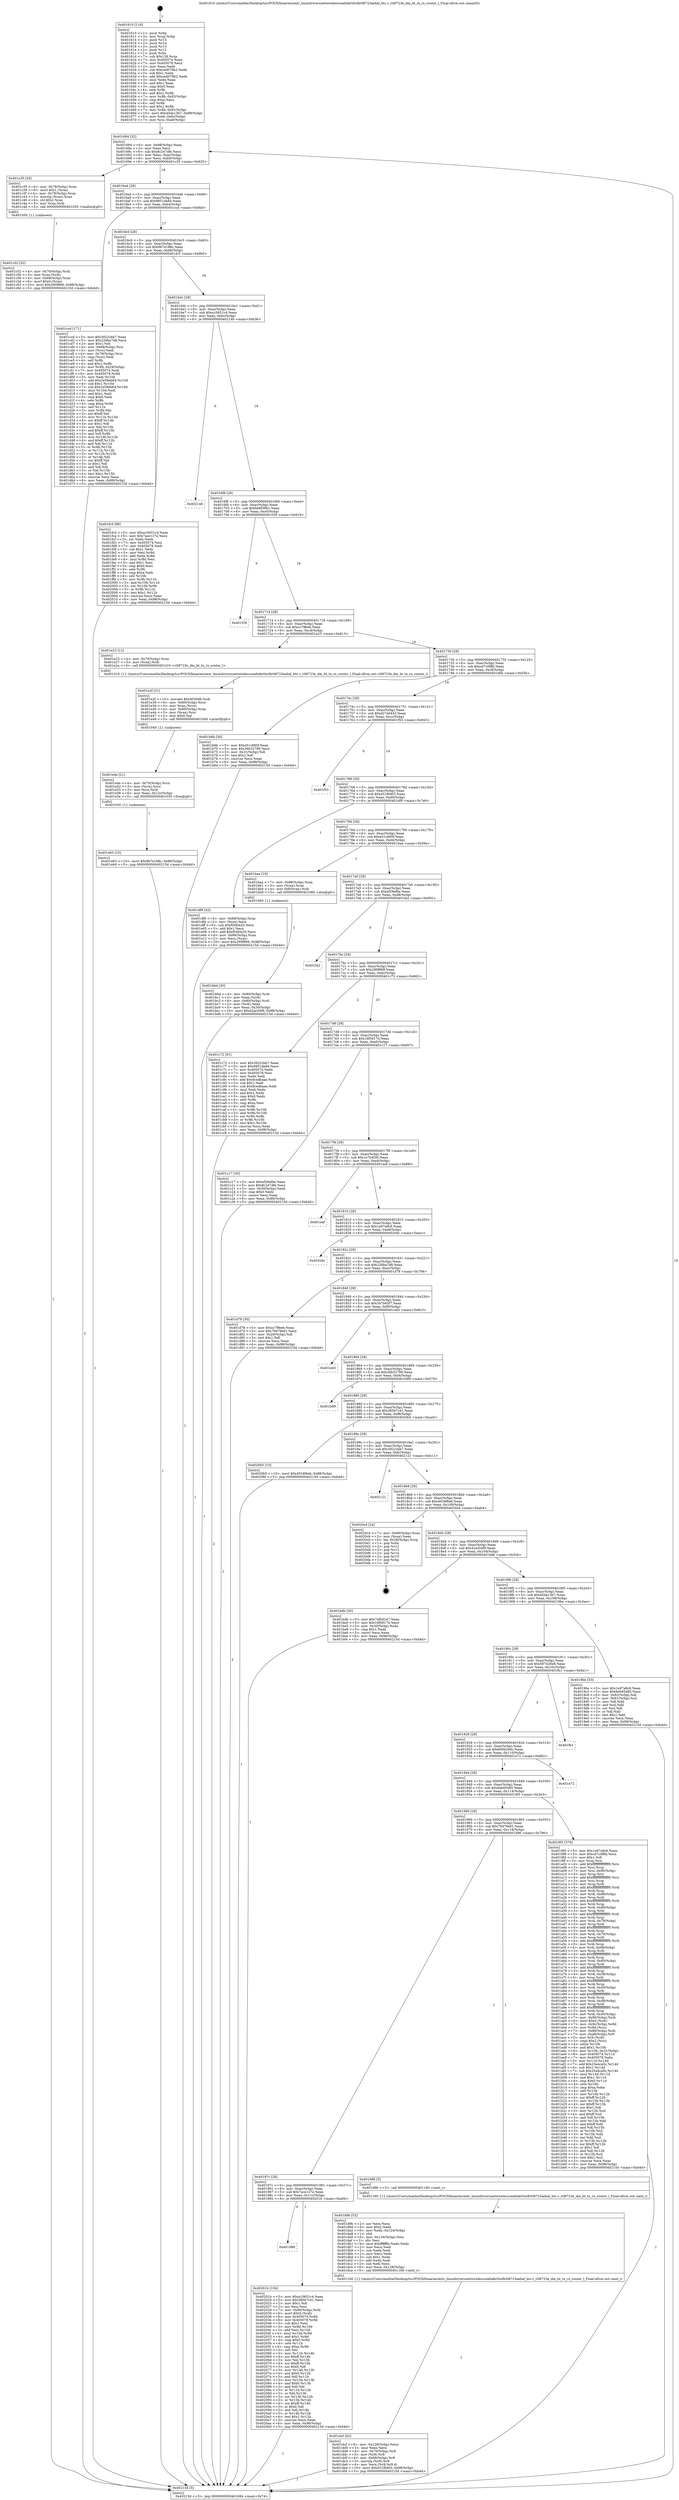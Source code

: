 digraph "0x401610" {
  label = "0x401610 (/mnt/c/Users/mathe/Desktop/tcc/POCII/binaries/extr_linuxdriversnetwirelessrealtekrtlwifirtl8723aehal_btc.c_rtl8723e_dm_bt_tx_rx_couter_l_Final-ollvm.out::main(0))"
  labelloc = "t"
  node[shape=record]

  Entry [label="",width=0.3,height=0.3,shape=circle,fillcolor=black,style=filled]
  "0x401684" [label="{
     0x401684 [32]\l
     | [instrs]\l
     &nbsp;&nbsp;0x401684 \<+6\>: mov -0x98(%rbp),%eax\l
     &nbsp;&nbsp;0x40168a \<+2\>: mov %eax,%ecx\l
     &nbsp;&nbsp;0x40168c \<+6\>: sub $0x8c247dfe,%ecx\l
     &nbsp;&nbsp;0x401692 \<+6\>: mov %eax,-0xac(%rbp)\l
     &nbsp;&nbsp;0x401698 \<+6\>: mov %ecx,-0xb0(%rbp)\l
     &nbsp;&nbsp;0x40169e \<+6\>: je 0000000000401c35 \<main+0x625\>\l
  }"]
  "0x401c35" [label="{
     0x401c35 [29]\l
     | [instrs]\l
     &nbsp;&nbsp;0x401c35 \<+4\>: mov -0x78(%rbp),%rax\l
     &nbsp;&nbsp;0x401c39 \<+6\>: movl $0x1,(%rax)\l
     &nbsp;&nbsp;0x401c3f \<+4\>: mov -0x78(%rbp),%rax\l
     &nbsp;&nbsp;0x401c43 \<+3\>: movslq (%rax),%rax\l
     &nbsp;&nbsp;0x401c46 \<+4\>: shl $0x2,%rax\l
     &nbsp;&nbsp;0x401c4a \<+3\>: mov %rax,%rdi\l
     &nbsp;&nbsp;0x401c4d \<+5\>: call 0000000000401050 \<malloc@plt\>\l
     | [calls]\l
     &nbsp;&nbsp;0x401050 \{1\} (unknown)\l
  }"]
  "0x4016a4" [label="{
     0x4016a4 [28]\l
     | [instrs]\l
     &nbsp;&nbsp;0x4016a4 \<+5\>: jmp 00000000004016a9 \<main+0x99\>\l
     &nbsp;&nbsp;0x4016a9 \<+6\>: mov -0xac(%rbp),%eax\l
     &nbsp;&nbsp;0x4016af \<+5\>: sub $0x9851de84,%eax\l
     &nbsp;&nbsp;0x4016b4 \<+6\>: mov %eax,-0xb4(%rbp)\l
     &nbsp;&nbsp;0x4016ba \<+6\>: je 0000000000401ccd \<main+0x6bd\>\l
  }"]
  Exit [label="",width=0.3,height=0.3,shape=circle,fillcolor=black,style=filled,peripheries=2]
  "0x401ccd" [label="{
     0x401ccd [171]\l
     | [instrs]\l
     &nbsp;&nbsp;0x401ccd \<+5\>: mov $0x3922cbb7,%eax\l
     &nbsp;&nbsp;0x401cd2 \<+5\>: mov $0x226ba7d8,%ecx\l
     &nbsp;&nbsp;0x401cd7 \<+2\>: mov $0x1,%dl\l
     &nbsp;&nbsp;0x401cd9 \<+4\>: mov -0x68(%rbp),%rsi\l
     &nbsp;&nbsp;0x401cdd \<+2\>: mov (%rsi),%edi\l
     &nbsp;&nbsp;0x401cdf \<+4\>: mov -0x78(%rbp),%rsi\l
     &nbsp;&nbsp;0x401ce3 \<+2\>: cmp (%rsi),%edi\l
     &nbsp;&nbsp;0x401ce5 \<+4\>: setl %r8b\l
     &nbsp;&nbsp;0x401ce9 \<+4\>: and $0x1,%r8b\l
     &nbsp;&nbsp;0x401ced \<+4\>: mov %r8b,-0x29(%rbp)\l
     &nbsp;&nbsp;0x401cf1 \<+7\>: mov 0x405074,%edi\l
     &nbsp;&nbsp;0x401cf8 \<+8\>: mov 0x405078,%r9d\l
     &nbsp;&nbsp;0x401d00 \<+3\>: mov %edi,%r10d\l
     &nbsp;&nbsp;0x401d03 \<+7\>: add $0x2e59eb64,%r10d\l
     &nbsp;&nbsp;0x401d0a \<+4\>: sub $0x1,%r10d\l
     &nbsp;&nbsp;0x401d0e \<+7\>: sub $0x2e59eb64,%r10d\l
     &nbsp;&nbsp;0x401d15 \<+4\>: imul %r10d,%edi\l
     &nbsp;&nbsp;0x401d19 \<+3\>: and $0x1,%edi\l
     &nbsp;&nbsp;0x401d1c \<+3\>: cmp $0x0,%edi\l
     &nbsp;&nbsp;0x401d1f \<+4\>: sete %r8b\l
     &nbsp;&nbsp;0x401d23 \<+4\>: cmp $0xa,%r9d\l
     &nbsp;&nbsp;0x401d27 \<+4\>: setl %r11b\l
     &nbsp;&nbsp;0x401d2b \<+3\>: mov %r8b,%bl\l
     &nbsp;&nbsp;0x401d2e \<+3\>: xor $0xff,%bl\l
     &nbsp;&nbsp;0x401d31 \<+3\>: mov %r11b,%r14b\l
     &nbsp;&nbsp;0x401d34 \<+4\>: xor $0xff,%r14b\l
     &nbsp;&nbsp;0x401d38 \<+3\>: xor $0x1,%dl\l
     &nbsp;&nbsp;0x401d3b \<+3\>: mov %bl,%r15b\l
     &nbsp;&nbsp;0x401d3e \<+4\>: and $0xff,%r15b\l
     &nbsp;&nbsp;0x401d42 \<+3\>: and %dl,%r8b\l
     &nbsp;&nbsp;0x401d45 \<+3\>: mov %r14b,%r12b\l
     &nbsp;&nbsp;0x401d48 \<+4\>: and $0xff,%r12b\l
     &nbsp;&nbsp;0x401d4c \<+3\>: and %dl,%r11b\l
     &nbsp;&nbsp;0x401d4f \<+3\>: or %r8b,%r15b\l
     &nbsp;&nbsp;0x401d52 \<+3\>: or %r11b,%r12b\l
     &nbsp;&nbsp;0x401d55 \<+3\>: xor %r12b,%r15b\l
     &nbsp;&nbsp;0x401d58 \<+3\>: or %r14b,%bl\l
     &nbsp;&nbsp;0x401d5b \<+3\>: xor $0xff,%bl\l
     &nbsp;&nbsp;0x401d5e \<+3\>: or $0x1,%dl\l
     &nbsp;&nbsp;0x401d61 \<+2\>: and %dl,%bl\l
     &nbsp;&nbsp;0x401d63 \<+3\>: or %bl,%r15b\l
     &nbsp;&nbsp;0x401d66 \<+4\>: test $0x1,%r15b\l
     &nbsp;&nbsp;0x401d6a \<+3\>: cmovne %ecx,%eax\l
     &nbsp;&nbsp;0x401d6d \<+6\>: mov %eax,-0x98(%rbp)\l
     &nbsp;&nbsp;0x401d73 \<+5\>: jmp 000000000040215d \<main+0xb4d\>\l
  }"]
  "0x4016c0" [label="{
     0x4016c0 [28]\l
     | [instrs]\l
     &nbsp;&nbsp;0x4016c0 \<+5\>: jmp 00000000004016c5 \<main+0xb5\>\l
     &nbsp;&nbsp;0x4016c5 \<+6\>: mov -0xac(%rbp),%eax\l
     &nbsp;&nbsp;0x4016cb \<+5\>: sub $0x9b7e188c,%eax\l
     &nbsp;&nbsp;0x4016d0 \<+6\>: mov %eax,-0xb8(%rbp)\l
     &nbsp;&nbsp;0x4016d6 \<+6\>: je 0000000000401fc5 \<main+0x9b5\>\l
  }"]
  "0x401998" [label="{
     0x401998\l
  }", style=dashed]
  "0x401fc5" [label="{
     0x401fc5 [86]\l
     | [instrs]\l
     &nbsp;&nbsp;0x401fc5 \<+5\>: mov $0xa10651c4,%eax\l
     &nbsp;&nbsp;0x401fca \<+5\>: mov $0x7ace127e,%ecx\l
     &nbsp;&nbsp;0x401fcf \<+2\>: xor %edx,%edx\l
     &nbsp;&nbsp;0x401fd1 \<+7\>: mov 0x405074,%esi\l
     &nbsp;&nbsp;0x401fd8 \<+7\>: mov 0x405078,%edi\l
     &nbsp;&nbsp;0x401fdf \<+3\>: sub $0x1,%edx\l
     &nbsp;&nbsp;0x401fe2 \<+3\>: mov %esi,%r8d\l
     &nbsp;&nbsp;0x401fe5 \<+3\>: add %edx,%r8d\l
     &nbsp;&nbsp;0x401fe8 \<+4\>: imul %r8d,%esi\l
     &nbsp;&nbsp;0x401fec \<+3\>: and $0x1,%esi\l
     &nbsp;&nbsp;0x401fef \<+3\>: cmp $0x0,%esi\l
     &nbsp;&nbsp;0x401ff2 \<+4\>: sete %r9b\l
     &nbsp;&nbsp;0x401ff6 \<+3\>: cmp $0xa,%edi\l
     &nbsp;&nbsp;0x401ff9 \<+4\>: setl %r10b\l
     &nbsp;&nbsp;0x401ffd \<+3\>: mov %r9b,%r11b\l
     &nbsp;&nbsp;0x402000 \<+3\>: and %r10b,%r11b\l
     &nbsp;&nbsp;0x402003 \<+3\>: xor %r10b,%r9b\l
     &nbsp;&nbsp;0x402006 \<+3\>: or %r9b,%r11b\l
     &nbsp;&nbsp;0x402009 \<+4\>: test $0x1,%r11b\l
     &nbsp;&nbsp;0x40200d \<+3\>: cmovne %ecx,%eax\l
     &nbsp;&nbsp;0x402010 \<+6\>: mov %eax,-0x98(%rbp)\l
     &nbsp;&nbsp;0x402016 \<+5\>: jmp 000000000040215d \<main+0xb4d\>\l
  }"]
  "0x4016dc" [label="{
     0x4016dc [28]\l
     | [instrs]\l
     &nbsp;&nbsp;0x4016dc \<+5\>: jmp 00000000004016e1 \<main+0xd1\>\l
     &nbsp;&nbsp;0x4016e1 \<+6\>: mov -0xac(%rbp),%eax\l
     &nbsp;&nbsp;0x4016e7 \<+5\>: sub $0xa10651c4,%eax\l
     &nbsp;&nbsp;0x4016ec \<+6\>: mov %eax,-0xbc(%rbp)\l
     &nbsp;&nbsp;0x4016f2 \<+6\>: je 0000000000402146 \<main+0xb36\>\l
  }"]
  "0x40201b" [label="{
     0x40201b [154]\l
     | [instrs]\l
     &nbsp;&nbsp;0x40201b \<+5\>: mov $0xa10651c4,%eax\l
     &nbsp;&nbsp;0x402020 \<+5\>: mov $0x385b7c41,%ecx\l
     &nbsp;&nbsp;0x402025 \<+2\>: mov $0x1,%dl\l
     &nbsp;&nbsp;0x402027 \<+2\>: xor %esi,%esi\l
     &nbsp;&nbsp;0x402029 \<+7\>: mov -0x90(%rbp),%rdi\l
     &nbsp;&nbsp;0x402030 \<+6\>: movl $0x0,(%rdi)\l
     &nbsp;&nbsp;0x402036 \<+8\>: mov 0x405074,%r8d\l
     &nbsp;&nbsp;0x40203e \<+8\>: mov 0x405078,%r9d\l
     &nbsp;&nbsp;0x402046 \<+3\>: sub $0x1,%esi\l
     &nbsp;&nbsp;0x402049 \<+3\>: mov %r8d,%r10d\l
     &nbsp;&nbsp;0x40204c \<+3\>: add %esi,%r10d\l
     &nbsp;&nbsp;0x40204f \<+4\>: imul %r10d,%r8d\l
     &nbsp;&nbsp;0x402053 \<+4\>: and $0x1,%r8d\l
     &nbsp;&nbsp;0x402057 \<+4\>: cmp $0x0,%r8d\l
     &nbsp;&nbsp;0x40205b \<+4\>: sete %r11b\l
     &nbsp;&nbsp;0x40205f \<+4\>: cmp $0xa,%r9d\l
     &nbsp;&nbsp;0x402063 \<+3\>: setl %bl\l
     &nbsp;&nbsp;0x402066 \<+3\>: mov %r11b,%r14b\l
     &nbsp;&nbsp;0x402069 \<+4\>: xor $0xff,%r14b\l
     &nbsp;&nbsp;0x40206d \<+3\>: mov %bl,%r15b\l
     &nbsp;&nbsp;0x402070 \<+4\>: xor $0xff,%r15b\l
     &nbsp;&nbsp;0x402074 \<+3\>: xor $0x0,%dl\l
     &nbsp;&nbsp;0x402077 \<+3\>: mov %r14b,%r12b\l
     &nbsp;&nbsp;0x40207a \<+4\>: and $0x0,%r12b\l
     &nbsp;&nbsp;0x40207e \<+3\>: and %dl,%r11b\l
     &nbsp;&nbsp;0x402081 \<+3\>: mov %r15b,%r13b\l
     &nbsp;&nbsp;0x402084 \<+4\>: and $0x0,%r13b\l
     &nbsp;&nbsp;0x402088 \<+2\>: and %dl,%bl\l
     &nbsp;&nbsp;0x40208a \<+3\>: or %r11b,%r12b\l
     &nbsp;&nbsp;0x40208d \<+3\>: or %bl,%r13b\l
     &nbsp;&nbsp;0x402090 \<+3\>: xor %r13b,%r12b\l
     &nbsp;&nbsp;0x402093 \<+3\>: or %r15b,%r14b\l
     &nbsp;&nbsp;0x402096 \<+4\>: xor $0xff,%r14b\l
     &nbsp;&nbsp;0x40209a \<+3\>: or $0x0,%dl\l
     &nbsp;&nbsp;0x40209d \<+3\>: and %dl,%r14b\l
     &nbsp;&nbsp;0x4020a0 \<+3\>: or %r14b,%r12b\l
     &nbsp;&nbsp;0x4020a3 \<+4\>: test $0x1,%r12b\l
     &nbsp;&nbsp;0x4020a7 \<+3\>: cmovne %ecx,%eax\l
     &nbsp;&nbsp;0x4020aa \<+6\>: mov %eax,-0x98(%rbp)\l
     &nbsp;&nbsp;0x4020b0 \<+5\>: jmp 000000000040215d \<main+0xb4d\>\l
  }"]
  "0x402146" [label="{
     0x402146\l
  }", style=dashed]
  "0x4016f8" [label="{
     0x4016f8 [28]\l
     | [instrs]\l
     &nbsp;&nbsp;0x4016f8 \<+5\>: jmp 00000000004016fd \<main+0xed\>\l
     &nbsp;&nbsp;0x4016fd \<+6\>: mov -0xac(%rbp),%eax\l
     &nbsp;&nbsp;0x401703 \<+5\>: sub $0xbb6f39b1,%eax\l
     &nbsp;&nbsp;0x401708 \<+6\>: mov %eax,-0xc0(%rbp)\l
     &nbsp;&nbsp;0x40170e \<+6\>: je 0000000000401f29 \<main+0x919\>\l
  }"]
  "0x401e63" [label="{
     0x401e63 [15]\l
     | [instrs]\l
     &nbsp;&nbsp;0x401e63 \<+10\>: movl $0x9b7e188c,-0x98(%rbp)\l
     &nbsp;&nbsp;0x401e6d \<+5\>: jmp 000000000040215d \<main+0xb4d\>\l
  }"]
  "0x401f29" [label="{
     0x401f29\l
  }", style=dashed]
  "0x401714" [label="{
     0x401714 [28]\l
     | [instrs]\l
     &nbsp;&nbsp;0x401714 \<+5\>: jmp 0000000000401719 \<main+0x109\>\l
     &nbsp;&nbsp;0x401719 \<+6\>: mov -0xac(%rbp),%eax\l
     &nbsp;&nbsp;0x40171f \<+5\>: sub $0xcc7ffeeb,%eax\l
     &nbsp;&nbsp;0x401724 \<+6\>: mov %eax,-0xc4(%rbp)\l
     &nbsp;&nbsp;0x40172a \<+6\>: je 0000000000401e23 \<main+0x813\>\l
  }"]
  "0x401e4e" [label="{
     0x401e4e [21]\l
     | [instrs]\l
     &nbsp;&nbsp;0x401e4e \<+4\>: mov -0x70(%rbp),%rcx\l
     &nbsp;&nbsp;0x401e52 \<+3\>: mov (%rcx),%rcx\l
     &nbsp;&nbsp;0x401e55 \<+3\>: mov %rcx,%rdi\l
     &nbsp;&nbsp;0x401e58 \<+6\>: mov %eax,-0x12c(%rbp)\l
     &nbsp;&nbsp;0x401e5e \<+5\>: call 0000000000401030 \<free@plt\>\l
     | [calls]\l
     &nbsp;&nbsp;0x401030 \{1\} (unknown)\l
  }"]
  "0x401e23" [label="{
     0x401e23 [12]\l
     | [instrs]\l
     &nbsp;&nbsp;0x401e23 \<+4\>: mov -0x70(%rbp),%rax\l
     &nbsp;&nbsp;0x401e27 \<+3\>: mov (%rax),%rdi\l
     &nbsp;&nbsp;0x401e2a \<+5\>: call 0000000000401410 \<rtl8723e_dm_bt_tx_rx_couter_l\>\l
     | [calls]\l
     &nbsp;&nbsp;0x401410 \{1\} (/mnt/c/Users/mathe/Desktop/tcc/POCII/binaries/extr_linuxdriversnetwirelessrealtekrtlwifirtl8723aehal_btc.c_rtl8723e_dm_bt_tx_rx_couter_l_Final-ollvm.out::rtl8723e_dm_bt_tx_rx_couter_l)\l
  }"]
  "0x401730" [label="{
     0x401730 [28]\l
     | [instrs]\l
     &nbsp;&nbsp;0x401730 \<+5\>: jmp 0000000000401735 \<main+0x125\>\l
     &nbsp;&nbsp;0x401735 \<+6\>: mov -0xac(%rbp),%eax\l
     &nbsp;&nbsp;0x40173b \<+5\>: sub $0xcd7c0f8b,%eax\l
     &nbsp;&nbsp;0x401740 \<+6\>: mov %eax,-0xc8(%rbp)\l
     &nbsp;&nbsp;0x401746 \<+6\>: je 0000000000401b6b \<main+0x55b\>\l
  }"]
  "0x401e2f" [label="{
     0x401e2f [31]\l
     | [instrs]\l
     &nbsp;&nbsp;0x401e2f \<+10\>: movabs $0x4030d6,%rdi\l
     &nbsp;&nbsp;0x401e39 \<+4\>: mov -0x60(%rbp),%rcx\l
     &nbsp;&nbsp;0x401e3d \<+3\>: mov %rax,(%rcx)\l
     &nbsp;&nbsp;0x401e40 \<+4\>: mov -0x60(%rbp),%rax\l
     &nbsp;&nbsp;0x401e44 \<+3\>: mov (%rax),%rsi\l
     &nbsp;&nbsp;0x401e47 \<+2\>: mov $0x0,%al\l
     &nbsp;&nbsp;0x401e49 \<+5\>: call 0000000000401040 \<printf@plt\>\l
     | [calls]\l
     &nbsp;&nbsp;0x401040 \{1\} (unknown)\l
  }"]
  "0x401b6b" [label="{
     0x401b6b [30]\l
     | [instrs]\l
     &nbsp;&nbsp;0x401b6b \<+5\>: mov $0xe51c685f,%eax\l
     &nbsp;&nbsp;0x401b70 \<+5\>: mov $0x36b32799,%ecx\l
     &nbsp;&nbsp;0x401b75 \<+3\>: mov -0x31(%rbp),%dl\l
     &nbsp;&nbsp;0x401b78 \<+3\>: test $0x1,%dl\l
     &nbsp;&nbsp;0x401b7b \<+3\>: cmovne %ecx,%eax\l
     &nbsp;&nbsp;0x401b7e \<+6\>: mov %eax,-0x98(%rbp)\l
     &nbsp;&nbsp;0x401b84 \<+5\>: jmp 000000000040215d \<main+0xb4d\>\l
  }"]
  "0x40174c" [label="{
     0x40174c [28]\l
     | [instrs]\l
     &nbsp;&nbsp;0x40174c \<+5\>: jmp 0000000000401751 \<main+0x141\>\l
     &nbsp;&nbsp;0x401751 \<+6\>: mov -0xac(%rbp),%eax\l
     &nbsp;&nbsp;0x401757 \<+5\>: sub $0xd27e6443,%eax\l
     &nbsp;&nbsp;0x40175c \<+6\>: mov %eax,-0xcc(%rbp)\l
     &nbsp;&nbsp;0x401762 \<+6\>: je 0000000000401f53 \<main+0x943\>\l
  }"]
  "0x401dcf" [label="{
     0x401dcf [42]\l
     | [instrs]\l
     &nbsp;&nbsp;0x401dcf \<+6\>: mov -0x128(%rbp),%ecx\l
     &nbsp;&nbsp;0x401dd5 \<+3\>: imul %eax,%ecx\l
     &nbsp;&nbsp;0x401dd8 \<+4\>: mov -0x70(%rbp),%r8\l
     &nbsp;&nbsp;0x401ddc \<+3\>: mov (%r8),%r8\l
     &nbsp;&nbsp;0x401ddf \<+4\>: mov -0x68(%rbp),%r9\l
     &nbsp;&nbsp;0x401de3 \<+3\>: movslq (%r9),%r9\l
     &nbsp;&nbsp;0x401de6 \<+4\>: mov %ecx,(%r8,%r9,4)\l
     &nbsp;&nbsp;0x401dea \<+10\>: movl $0xd31f6d03,-0x98(%rbp)\l
     &nbsp;&nbsp;0x401df4 \<+5\>: jmp 000000000040215d \<main+0xb4d\>\l
  }"]
  "0x401f53" [label="{
     0x401f53\l
  }", style=dashed]
  "0x401768" [label="{
     0x401768 [28]\l
     | [instrs]\l
     &nbsp;&nbsp;0x401768 \<+5\>: jmp 000000000040176d \<main+0x15d\>\l
     &nbsp;&nbsp;0x40176d \<+6\>: mov -0xac(%rbp),%eax\l
     &nbsp;&nbsp;0x401773 \<+5\>: sub $0xd31f6d03,%eax\l
     &nbsp;&nbsp;0x401778 \<+6\>: mov %eax,-0xd0(%rbp)\l
     &nbsp;&nbsp;0x40177e \<+6\>: je 0000000000401df9 \<main+0x7e9\>\l
  }"]
  "0x401d9b" [label="{
     0x401d9b [52]\l
     | [instrs]\l
     &nbsp;&nbsp;0x401d9b \<+2\>: xor %ecx,%ecx\l
     &nbsp;&nbsp;0x401d9d \<+5\>: mov $0x2,%edx\l
     &nbsp;&nbsp;0x401da2 \<+6\>: mov %edx,-0x124(%rbp)\l
     &nbsp;&nbsp;0x401da8 \<+1\>: cltd\l
     &nbsp;&nbsp;0x401da9 \<+6\>: mov -0x124(%rbp),%esi\l
     &nbsp;&nbsp;0x401daf \<+2\>: idiv %esi\l
     &nbsp;&nbsp;0x401db1 \<+6\>: imul $0xfffffffe,%edx,%edx\l
     &nbsp;&nbsp;0x401db7 \<+2\>: mov %ecx,%edi\l
     &nbsp;&nbsp;0x401db9 \<+2\>: sub %edx,%edi\l
     &nbsp;&nbsp;0x401dbb \<+2\>: mov %ecx,%edx\l
     &nbsp;&nbsp;0x401dbd \<+3\>: sub $0x1,%edx\l
     &nbsp;&nbsp;0x401dc0 \<+2\>: add %edx,%edi\l
     &nbsp;&nbsp;0x401dc2 \<+2\>: sub %edi,%ecx\l
     &nbsp;&nbsp;0x401dc4 \<+6\>: mov %ecx,-0x128(%rbp)\l
     &nbsp;&nbsp;0x401dca \<+5\>: call 0000000000401160 \<next_i\>\l
     | [calls]\l
     &nbsp;&nbsp;0x401160 \{1\} (/mnt/c/Users/mathe/Desktop/tcc/POCII/binaries/extr_linuxdriversnetwirelessrealtekrtlwifirtl8723aehal_btc.c_rtl8723e_dm_bt_tx_rx_couter_l_Final-ollvm.out::next_i)\l
  }"]
  "0x401df9" [label="{
     0x401df9 [42]\l
     | [instrs]\l
     &nbsp;&nbsp;0x401df9 \<+4\>: mov -0x68(%rbp),%rax\l
     &nbsp;&nbsp;0x401dfd \<+2\>: mov (%rax),%ecx\l
     &nbsp;&nbsp;0x401dff \<+6\>: sub $0xf04fcb20,%ecx\l
     &nbsp;&nbsp;0x401e05 \<+3\>: add $0x1,%ecx\l
     &nbsp;&nbsp;0x401e08 \<+6\>: add $0xf04fcb20,%ecx\l
     &nbsp;&nbsp;0x401e0e \<+4\>: mov -0x68(%rbp),%rax\l
     &nbsp;&nbsp;0x401e12 \<+2\>: mov %ecx,(%rax)\l
     &nbsp;&nbsp;0x401e14 \<+10\>: movl $0x290f969,-0x98(%rbp)\l
     &nbsp;&nbsp;0x401e1e \<+5\>: jmp 000000000040215d \<main+0xb4d\>\l
  }"]
  "0x401784" [label="{
     0x401784 [28]\l
     | [instrs]\l
     &nbsp;&nbsp;0x401784 \<+5\>: jmp 0000000000401789 \<main+0x179\>\l
     &nbsp;&nbsp;0x401789 \<+6\>: mov -0xac(%rbp),%eax\l
     &nbsp;&nbsp;0x40178f \<+5\>: sub $0xe51c685f,%eax\l
     &nbsp;&nbsp;0x401794 \<+6\>: mov %eax,-0xd4(%rbp)\l
     &nbsp;&nbsp;0x40179a \<+6\>: je 0000000000401baa \<main+0x59a\>\l
  }"]
  "0x40197c" [label="{
     0x40197c [28]\l
     | [instrs]\l
     &nbsp;&nbsp;0x40197c \<+5\>: jmp 0000000000401981 \<main+0x371\>\l
     &nbsp;&nbsp;0x401981 \<+6\>: mov -0xac(%rbp),%eax\l
     &nbsp;&nbsp;0x401987 \<+5\>: sub $0x7ace127e,%eax\l
     &nbsp;&nbsp;0x40198c \<+6\>: mov %eax,-0x11c(%rbp)\l
     &nbsp;&nbsp;0x401992 \<+6\>: je 000000000040201b \<main+0xa0b\>\l
  }"]
  "0x401baa" [label="{
     0x401baa [19]\l
     | [instrs]\l
     &nbsp;&nbsp;0x401baa \<+7\>: mov -0x88(%rbp),%rax\l
     &nbsp;&nbsp;0x401bb1 \<+3\>: mov (%rax),%rax\l
     &nbsp;&nbsp;0x401bb4 \<+4\>: mov 0x8(%rax),%rdi\l
     &nbsp;&nbsp;0x401bb8 \<+5\>: call 0000000000401060 \<atoi@plt\>\l
     | [calls]\l
     &nbsp;&nbsp;0x401060 \{1\} (unknown)\l
  }"]
  "0x4017a0" [label="{
     0x4017a0 [28]\l
     | [instrs]\l
     &nbsp;&nbsp;0x4017a0 \<+5\>: jmp 00000000004017a5 \<main+0x195\>\l
     &nbsp;&nbsp;0x4017a5 \<+6\>: mov -0xac(%rbp),%eax\l
     &nbsp;&nbsp;0x4017ab \<+5\>: sub $0xef29efbe,%eax\l
     &nbsp;&nbsp;0x4017b0 \<+6\>: mov %eax,-0xd8(%rbp)\l
     &nbsp;&nbsp;0x4017b6 \<+6\>: je 0000000000401fa2 \<main+0x992\>\l
  }"]
  "0x401d96" [label="{
     0x401d96 [5]\l
     | [instrs]\l
     &nbsp;&nbsp;0x401d96 \<+5\>: call 0000000000401160 \<next_i\>\l
     | [calls]\l
     &nbsp;&nbsp;0x401160 \{1\} (/mnt/c/Users/mathe/Desktop/tcc/POCII/binaries/extr_linuxdriversnetwirelessrealtekrtlwifirtl8723aehal_btc.c_rtl8723e_dm_bt_tx_rx_couter_l_Final-ollvm.out::next_i)\l
  }"]
  "0x401fa2" [label="{
     0x401fa2\l
  }", style=dashed]
  "0x4017bc" [label="{
     0x4017bc [28]\l
     | [instrs]\l
     &nbsp;&nbsp;0x4017bc \<+5\>: jmp 00000000004017c1 \<main+0x1b1\>\l
     &nbsp;&nbsp;0x4017c1 \<+6\>: mov -0xac(%rbp),%eax\l
     &nbsp;&nbsp;0x4017c7 \<+5\>: sub $0x290f969,%eax\l
     &nbsp;&nbsp;0x4017cc \<+6\>: mov %eax,-0xdc(%rbp)\l
     &nbsp;&nbsp;0x4017d2 \<+6\>: je 0000000000401c72 \<main+0x662\>\l
  }"]
  "0x401c52" [label="{
     0x401c52 [32]\l
     | [instrs]\l
     &nbsp;&nbsp;0x401c52 \<+4\>: mov -0x70(%rbp),%rdi\l
     &nbsp;&nbsp;0x401c56 \<+3\>: mov %rax,(%rdi)\l
     &nbsp;&nbsp;0x401c59 \<+4\>: mov -0x68(%rbp),%rax\l
     &nbsp;&nbsp;0x401c5d \<+6\>: movl $0x0,(%rax)\l
     &nbsp;&nbsp;0x401c63 \<+10\>: movl $0x290f969,-0x98(%rbp)\l
     &nbsp;&nbsp;0x401c6d \<+5\>: jmp 000000000040215d \<main+0xb4d\>\l
  }"]
  "0x401c72" [label="{
     0x401c72 [91]\l
     | [instrs]\l
     &nbsp;&nbsp;0x401c72 \<+5\>: mov $0x3922cbb7,%eax\l
     &nbsp;&nbsp;0x401c77 \<+5\>: mov $0x9851de84,%ecx\l
     &nbsp;&nbsp;0x401c7c \<+7\>: mov 0x405074,%edx\l
     &nbsp;&nbsp;0x401c83 \<+7\>: mov 0x405078,%esi\l
     &nbsp;&nbsp;0x401c8a \<+2\>: mov %edx,%edi\l
     &nbsp;&nbsp;0x401c8c \<+6\>: add $0x8cedbaae,%edi\l
     &nbsp;&nbsp;0x401c92 \<+3\>: sub $0x1,%edi\l
     &nbsp;&nbsp;0x401c95 \<+6\>: sub $0x8cedbaae,%edi\l
     &nbsp;&nbsp;0x401c9b \<+3\>: imul %edi,%edx\l
     &nbsp;&nbsp;0x401c9e \<+3\>: and $0x1,%edx\l
     &nbsp;&nbsp;0x401ca1 \<+3\>: cmp $0x0,%edx\l
     &nbsp;&nbsp;0x401ca4 \<+4\>: sete %r8b\l
     &nbsp;&nbsp;0x401ca8 \<+3\>: cmp $0xa,%esi\l
     &nbsp;&nbsp;0x401cab \<+4\>: setl %r9b\l
     &nbsp;&nbsp;0x401caf \<+3\>: mov %r8b,%r10b\l
     &nbsp;&nbsp;0x401cb2 \<+3\>: and %r9b,%r10b\l
     &nbsp;&nbsp;0x401cb5 \<+3\>: xor %r9b,%r8b\l
     &nbsp;&nbsp;0x401cb8 \<+3\>: or %r8b,%r10b\l
     &nbsp;&nbsp;0x401cbb \<+4\>: test $0x1,%r10b\l
     &nbsp;&nbsp;0x401cbf \<+3\>: cmovne %ecx,%eax\l
     &nbsp;&nbsp;0x401cc2 \<+6\>: mov %eax,-0x98(%rbp)\l
     &nbsp;&nbsp;0x401cc8 \<+5\>: jmp 000000000040215d \<main+0xb4d\>\l
  }"]
  "0x4017d8" [label="{
     0x4017d8 [28]\l
     | [instrs]\l
     &nbsp;&nbsp;0x4017d8 \<+5\>: jmp 00000000004017dd \<main+0x1cd\>\l
     &nbsp;&nbsp;0x4017dd \<+6\>: mov -0xac(%rbp),%eax\l
     &nbsp;&nbsp;0x4017e3 \<+5\>: sub $0x16f5817d,%eax\l
     &nbsp;&nbsp;0x4017e8 \<+6\>: mov %eax,-0xe0(%rbp)\l
     &nbsp;&nbsp;0x4017ee \<+6\>: je 0000000000401c17 \<main+0x607\>\l
  }"]
  "0x401bbd" [label="{
     0x401bbd [30]\l
     | [instrs]\l
     &nbsp;&nbsp;0x401bbd \<+4\>: mov -0x80(%rbp),%rdi\l
     &nbsp;&nbsp;0x401bc1 \<+2\>: mov %eax,(%rdi)\l
     &nbsp;&nbsp;0x401bc3 \<+4\>: mov -0x80(%rbp),%rdi\l
     &nbsp;&nbsp;0x401bc7 \<+2\>: mov (%rdi),%eax\l
     &nbsp;&nbsp;0x401bc9 \<+3\>: mov %eax,-0x30(%rbp)\l
     &nbsp;&nbsp;0x401bcc \<+10\>: movl $0x42ac04f9,-0x98(%rbp)\l
     &nbsp;&nbsp;0x401bd6 \<+5\>: jmp 000000000040215d \<main+0xb4d\>\l
  }"]
  "0x401c17" [label="{
     0x401c17 [30]\l
     | [instrs]\l
     &nbsp;&nbsp;0x401c17 \<+5\>: mov $0xef29efbe,%eax\l
     &nbsp;&nbsp;0x401c1c \<+5\>: mov $0x8c247dfe,%ecx\l
     &nbsp;&nbsp;0x401c21 \<+3\>: mov -0x30(%rbp),%edx\l
     &nbsp;&nbsp;0x401c24 \<+3\>: cmp $0x0,%edx\l
     &nbsp;&nbsp;0x401c27 \<+3\>: cmove %ecx,%eax\l
     &nbsp;&nbsp;0x401c2a \<+6\>: mov %eax,-0x98(%rbp)\l
     &nbsp;&nbsp;0x401c30 \<+5\>: jmp 000000000040215d \<main+0xb4d\>\l
  }"]
  "0x4017f4" [label="{
     0x4017f4 [28]\l
     | [instrs]\l
     &nbsp;&nbsp;0x4017f4 \<+5\>: jmp 00000000004017f9 \<main+0x1e9\>\l
     &nbsp;&nbsp;0x4017f9 \<+6\>: mov -0xac(%rbp),%eax\l
     &nbsp;&nbsp;0x4017ff \<+5\>: sub $0x1e7b4f30,%eax\l
     &nbsp;&nbsp;0x401804 \<+6\>: mov %eax,-0xe4(%rbp)\l
     &nbsp;&nbsp;0x40180a \<+6\>: je 0000000000401eaf \<main+0x89f\>\l
  }"]
  "0x401960" [label="{
     0x401960 [28]\l
     | [instrs]\l
     &nbsp;&nbsp;0x401960 \<+5\>: jmp 0000000000401965 \<main+0x355\>\l
     &nbsp;&nbsp;0x401965 \<+6\>: mov -0xac(%rbp),%eax\l
     &nbsp;&nbsp;0x40196b \<+5\>: sub $0x79d79e61,%eax\l
     &nbsp;&nbsp;0x401970 \<+6\>: mov %eax,-0x118(%rbp)\l
     &nbsp;&nbsp;0x401976 \<+6\>: je 0000000000401d96 \<main+0x786\>\l
  }"]
  "0x401eaf" [label="{
     0x401eaf\l
  }", style=dashed]
  "0x401810" [label="{
     0x401810 [28]\l
     | [instrs]\l
     &nbsp;&nbsp;0x401810 \<+5\>: jmp 0000000000401815 \<main+0x205\>\l
     &nbsp;&nbsp;0x401815 \<+6\>: mov -0xac(%rbp),%eax\l
     &nbsp;&nbsp;0x40181b \<+5\>: sub $0x1e97a9c6,%eax\l
     &nbsp;&nbsp;0x401820 \<+6\>: mov %eax,-0xe8(%rbp)\l
     &nbsp;&nbsp;0x401826 \<+6\>: je 00000000004020dc \<main+0xacc\>\l
  }"]
  "0x4019f3" [label="{
     0x4019f3 [376]\l
     | [instrs]\l
     &nbsp;&nbsp;0x4019f3 \<+5\>: mov $0x1e97a9c6,%eax\l
     &nbsp;&nbsp;0x4019f8 \<+5\>: mov $0xcd7c0f8b,%ecx\l
     &nbsp;&nbsp;0x4019fd \<+2\>: mov $0x1,%dl\l
     &nbsp;&nbsp;0x4019ff \<+3\>: mov %rsp,%rsi\l
     &nbsp;&nbsp;0x401a02 \<+4\>: add $0xfffffffffffffff0,%rsi\l
     &nbsp;&nbsp;0x401a06 \<+3\>: mov %rsi,%rsp\l
     &nbsp;&nbsp;0x401a09 \<+7\>: mov %rsi,-0x90(%rbp)\l
     &nbsp;&nbsp;0x401a10 \<+3\>: mov %rsp,%rsi\l
     &nbsp;&nbsp;0x401a13 \<+4\>: add $0xfffffffffffffff0,%rsi\l
     &nbsp;&nbsp;0x401a17 \<+3\>: mov %rsi,%rsp\l
     &nbsp;&nbsp;0x401a1a \<+3\>: mov %rsp,%rdi\l
     &nbsp;&nbsp;0x401a1d \<+4\>: add $0xfffffffffffffff0,%rdi\l
     &nbsp;&nbsp;0x401a21 \<+3\>: mov %rdi,%rsp\l
     &nbsp;&nbsp;0x401a24 \<+7\>: mov %rdi,-0x88(%rbp)\l
     &nbsp;&nbsp;0x401a2b \<+3\>: mov %rsp,%rdi\l
     &nbsp;&nbsp;0x401a2e \<+4\>: add $0xfffffffffffffff0,%rdi\l
     &nbsp;&nbsp;0x401a32 \<+3\>: mov %rdi,%rsp\l
     &nbsp;&nbsp;0x401a35 \<+4\>: mov %rdi,-0x80(%rbp)\l
     &nbsp;&nbsp;0x401a39 \<+3\>: mov %rsp,%rdi\l
     &nbsp;&nbsp;0x401a3c \<+4\>: add $0xfffffffffffffff0,%rdi\l
     &nbsp;&nbsp;0x401a40 \<+3\>: mov %rdi,%rsp\l
     &nbsp;&nbsp;0x401a43 \<+4\>: mov %rdi,-0x78(%rbp)\l
     &nbsp;&nbsp;0x401a47 \<+3\>: mov %rsp,%rdi\l
     &nbsp;&nbsp;0x401a4a \<+4\>: add $0xfffffffffffffff0,%rdi\l
     &nbsp;&nbsp;0x401a4e \<+3\>: mov %rdi,%rsp\l
     &nbsp;&nbsp;0x401a51 \<+4\>: mov %rdi,-0x70(%rbp)\l
     &nbsp;&nbsp;0x401a55 \<+3\>: mov %rsp,%rdi\l
     &nbsp;&nbsp;0x401a58 \<+4\>: add $0xfffffffffffffff0,%rdi\l
     &nbsp;&nbsp;0x401a5c \<+3\>: mov %rdi,%rsp\l
     &nbsp;&nbsp;0x401a5f \<+4\>: mov %rdi,-0x68(%rbp)\l
     &nbsp;&nbsp;0x401a63 \<+3\>: mov %rsp,%rdi\l
     &nbsp;&nbsp;0x401a66 \<+4\>: add $0xfffffffffffffff0,%rdi\l
     &nbsp;&nbsp;0x401a6a \<+3\>: mov %rdi,%rsp\l
     &nbsp;&nbsp;0x401a6d \<+4\>: mov %rdi,-0x60(%rbp)\l
     &nbsp;&nbsp;0x401a71 \<+3\>: mov %rsp,%rdi\l
     &nbsp;&nbsp;0x401a74 \<+4\>: add $0xfffffffffffffff0,%rdi\l
     &nbsp;&nbsp;0x401a78 \<+3\>: mov %rdi,%rsp\l
     &nbsp;&nbsp;0x401a7b \<+4\>: mov %rdi,-0x58(%rbp)\l
     &nbsp;&nbsp;0x401a7f \<+3\>: mov %rsp,%rdi\l
     &nbsp;&nbsp;0x401a82 \<+4\>: add $0xfffffffffffffff0,%rdi\l
     &nbsp;&nbsp;0x401a86 \<+3\>: mov %rdi,%rsp\l
     &nbsp;&nbsp;0x401a89 \<+4\>: mov %rdi,-0x50(%rbp)\l
     &nbsp;&nbsp;0x401a8d \<+3\>: mov %rsp,%rdi\l
     &nbsp;&nbsp;0x401a90 \<+4\>: add $0xfffffffffffffff0,%rdi\l
     &nbsp;&nbsp;0x401a94 \<+3\>: mov %rdi,%rsp\l
     &nbsp;&nbsp;0x401a97 \<+4\>: mov %rdi,-0x48(%rbp)\l
     &nbsp;&nbsp;0x401a9b \<+3\>: mov %rsp,%rdi\l
     &nbsp;&nbsp;0x401a9e \<+4\>: add $0xfffffffffffffff0,%rdi\l
     &nbsp;&nbsp;0x401aa2 \<+3\>: mov %rdi,%rsp\l
     &nbsp;&nbsp;0x401aa5 \<+4\>: mov %rdi,-0x40(%rbp)\l
     &nbsp;&nbsp;0x401aa9 \<+7\>: mov -0x90(%rbp),%rdi\l
     &nbsp;&nbsp;0x401ab0 \<+6\>: movl $0x0,(%rdi)\l
     &nbsp;&nbsp;0x401ab6 \<+7\>: mov -0x9c(%rbp),%r8d\l
     &nbsp;&nbsp;0x401abd \<+3\>: mov %r8d,(%rsi)\l
     &nbsp;&nbsp;0x401ac0 \<+7\>: mov -0x88(%rbp),%rdi\l
     &nbsp;&nbsp;0x401ac7 \<+7\>: mov -0xa8(%rbp),%r9\l
     &nbsp;&nbsp;0x401ace \<+3\>: mov %r9,(%rdi)\l
     &nbsp;&nbsp;0x401ad1 \<+3\>: cmpl $0x2,(%rsi)\l
     &nbsp;&nbsp;0x401ad4 \<+4\>: setne %r10b\l
     &nbsp;&nbsp;0x401ad8 \<+4\>: and $0x1,%r10b\l
     &nbsp;&nbsp;0x401adc \<+4\>: mov %r10b,-0x31(%rbp)\l
     &nbsp;&nbsp;0x401ae0 \<+8\>: mov 0x405074,%r11d\l
     &nbsp;&nbsp;0x401ae8 \<+7\>: mov 0x405078,%ebx\l
     &nbsp;&nbsp;0x401aef \<+3\>: mov %r11d,%r14d\l
     &nbsp;&nbsp;0x401af2 \<+7\>: add $0x25a4ca5c,%r14d\l
     &nbsp;&nbsp;0x401af9 \<+4\>: sub $0x1,%r14d\l
     &nbsp;&nbsp;0x401afd \<+7\>: sub $0x25a4ca5c,%r14d\l
     &nbsp;&nbsp;0x401b04 \<+4\>: imul %r14d,%r11d\l
     &nbsp;&nbsp;0x401b08 \<+4\>: and $0x1,%r11d\l
     &nbsp;&nbsp;0x401b0c \<+4\>: cmp $0x0,%r11d\l
     &nbsp;&nbsp;0x401b10 \<+4\>: sete %r10b\l
     &nbsp;&nbsp;0x401b14 \<+3\>: cmp $0xa,%ebx\l
     &nbsp;&nbsp;0x401b17 \<+4\>: setl %r15b\l
     &nbsp;&nbsp;0x401b1b \<+3\>: mov %r10b,%r12b\l
     &nbsp;&nbsp;0x401b1e \<+4\>: xor $0xff,%r12b\l
     &nbsp;&nbsp;0x401b22 \<+3\>: mov %r15b,%r13b\l
     &nbsp;&nbsp;0x401b25 \<+4\>: xor $0xff,%r13b\l
     &nbsp;&nbsp;0x401b29 \<+3\>: xor $0x1,%dl\l
     &nbsp;&nbsp;0x401b2c \<+3\>: mov %r12b,%sil\l
     &nbsp;&nbsp;0x401b2f \<+4\>: and $0xff,%sil\l
     &nbsp;&nbsp;0x401b33 \<+3\>: and %dl,%r10b\l
     &nbsp;&nbsp;0x401b36 \<+3\>: mov %r13b,%dil\l
     &nbsp;&nbsp;0x401b39 \<+4\>: and $0xff,%dil\l
     &nbsp;&nbsp;0x401b3d \<+3\>: and %dl,%r15b\l
     &nbsp;&nbsp;0x401b40 \<+3\>: or %r10b,%sil\l
     &nbsp;&nbsp;0x401b43 \<+3\>: or %r15b,%dil\l
     &nbsp;&nbsp;0x401b46 \<+3\>: xor %dil,%sil\l
     &nbsp;&nbsp;0x401b49 \<+3\>: or %r13b,%r12b\l
     &nbsp;&nbsp;0x401b4c \<+4\>: xor $0xff,%r12b\l
     &nbsp;&nbsp;0x401b50 \<+3\>: or $0x1,%dl\l
     &nbsp;&nbsp;0x401b53 \<+3\>: and %dl,%r12b\l
     &nbsp;&nbsp;0x401b56 \<+3\>: or %r12b,%sil\l
     &nbsp;&nbsp;0x401b59 \<+4\>: test $0x1,%sil\l
     &nbsp;&nbsp;0x401b5d \<+3\>: cmovne %ecx,%eax\l
     &nbsp;&nbsp;0x401b60 \<+6\>: mov %eax,-0x98(%rbp)\l
     &nbsp;&nbsp;0x401b66 \<+5\>: jmp 000000000040215d \<main+0xb4d\>\l
  }"]
  "0x4020dc" [label="{
     0x4020dc\l
  }", style=dashed]
  "0x40182c" [label="{
     0x40182c [28]\l
     | [instrs]\l
     &nbsp;&nbsp;0x40182c \<+5\>: jmp 0000000000401831 \<main+0x221\>\l
     &nbsp;&nbsp;0x401831 \<+6\>: mov -0xac(%rbp),%eax\l
     &nbsp;&nbsp;0x401837 \<+5\>: sub $0x226ba7d8,%eax\l
     &nbsp;&nbsp;0x40183c \<+6\>: mov %eax,-0xec(%rbp)\l
     &nbsp;&nbsp;0x401842 \<+6\>: je 0000000000401d78 \<main+0x768\>\l
  }"]
  "0x401944" [label="{
     0x401944 [28]\l
     | [instrs]\l
     &nbsp;&nbsp;0x401944 \<+5\>: jmp 0000000000401949 \<main+0x339\>\l
     &nbsp;&nbsp;0x401949 \<+6\>: mov -0xac(%rbp),%eax\l
     &nbsp;&nbsp;0x40194f \<+5\>: sub $0x6eb95485,%eax\l
     &nbsp;&nbsp;0x401954 \<+6\>: mov %eax,-0x114(%rbp)\l
     &nbsp;&nbsp;0x40195a \<+6\>: je 00000000004019f3 \<main+0x3e3\>\l
  }"]
  "0x401d78" [label="{
     0x401d78 [30]\l
     | [instrs]\l
     &nbsp;&nbsp;0x401d78 \<+5\>: mov $0xcc7ffeeb,%eax\l
     &nbsp;&nbsp;0x401d7d \<+5\>: mov $0x79d79e61,%ecx\l
     &nbsp;&nbsp;0x401d82 \<+3\>: mov -0x29(%rbp),%dl\l
     &nbsp;&nbsp;0x401d85 \<+3\>: test $0x1,%dl\l
     &nbsp;&nbsp;0x401d88 \<+3\>: cmovne %ecx,%eax\l
     &nbsp;&nbsp;0x401d8b \<+6\>: mov %eax,-0x98(%rbp)\l
     &nbsp;&nbsp;0x401d91 \<+5\>: jmp 000000000040215d \<main+0xb4d\>\l
  }"]
  "0x401848" [label="{
     0x401848 [28]\l
     | [instrs]\l
     &nbsp;&nbsp;0x401848 \<+5\>: jmp 000000000040184d \<main+0x23d\>\l
     &nbsp;&nbsp;0x40184d \<+6\>: mov -0xac(%rbp),%eax\l
     &nbsp;&nbsp;0x401853 \<+5\>: sub $0x347b65f7,%eax\l
     &nbsp;&nbsp;0x401858 \<+6\>: mov %eax,-0xf0(%rbp)\l
     &nbsp;&nbsp;0x40185e \<+6\>: je 0000000000401ed3 \<main+0x8c3\>\l
  }"]
  "0x401e72" [label="{
     0x401e72\l
  }", style=dashed]
  "0x401ed3" [label="{
     0x401ed3\l
  }", style=dashed]
  "0x401864" [label="{
     0x401864 [28]\l
     | [instrs]\l
     &nbsp;&nbsp;0x401864 \<+5\>: jmp 0000000000401869 \<main+0x259\>\l
     &nbsp;&nbsp;0x401869 \<+6\>: mov -0xac(%rbp),%eax\l
     &nbsp;&nbsp;0x40186f \<+5\>: sub $0x36b32799,%eax\l
     &nbsp;&nbsp;0x401874 \<+6\>: mov %eax,-0xf4(%rbp)\l
     &nbsp;&nbsp;0x40187a \<+6\>: je 0000000000401b89 \<main+0x579\>\l
  }"]
  "0x401928" [label="{
     0x401928 [28]\l
     | [instrs]\l
     &nbsp;&nbsp;0x401928 \<+5\>: jmp 000000000040192d \<main+0x31d\>\l
     &nbsp;&nbsp;0x40192d \<+6\>: mov -0xac(%rbp),%eax\l
     &nbsp;&nbsp;0x401933 \<+5\>: sub $0x600b294c,%eax\l
     &nbsp;&nbsp;0x401938 \<+6\>: mov %eax,-0x110(%rbp)\l
     &nbsp;&nbsp;0x40193e \<+6\>: je 0000000000401e72 \<main+0x862\>\l
  }"]
  "0x401b89" [label="{
     0x401b89\l
  }", style=dashed]
  "0x401880" [label="{
     0x401880 [28]\l
     | [instrs]\l
     &nbsp;&nbsp;0x401880 \<+5\>: jmp 0000000000401885 \<main+0x275\>\l
     &nbsp;&nbsp;0x401885 \<+6\>: mov -0xac(%rbp),%eax\l
     &nbsp;&nbsp;0x40188b \<+5\>: sub $0x385b7c41,%eax\l
     &nbsp;&nbsp;0x401890 \<+6\>: mov %eax,-0xf8(%rbp)\l
     &nbsp;&nbsp;0x401896 \<+6\>: je 00000000004020b5 \<main+0xaa5\>\l
  }"]
  "0x401fb1" [label="{
     0x401fb1\l
  }", style=dashed]
  "0x4020b5" [label="{
     0x4020b5 [15]\l
     | [instrs]\l
     &nbsp;&nbsp;0x4020b5 \<+10\>: movl $0x4034f6e6,-0x98(%rbp)\l
     &nbsp;&nbsp;0x4020bf \<+5\>: jmp 000000000040215d \<main+0xb4d\>\l
  }"]
  "0x40189c" [label="{
     0x40189c [28]\l
     | [instrs]\l
     &nbsp;&nbsp;0x40189c \<+5\>: jmp 00000000004018a1 \<main+0x291\>\l
     &nbsp;&nbsp;0x4018a1 \<+6\>: mov -0xac(%rbp),%eax\l
     &nbsp;&nbsp;0x4018a7 \<+5\>: sub $0x3922cbb7,%eax\l
     &nbsp;&nbsp;0x4018ac \<+6\>: mov %eax,-0xfc(%rbp)\l
     &nbsp;&nbsp;0x4018b2 \<+6\>: je 0000000000402121 \<main+0xb11\>\l
  }"]
  "0x401610" [label="{
     0x401610 [116]\l
     | [instrs]\l
     &nbsp;&nbsp;0x401610 \<+1\>: push %rbp\l
     &nbsp;&nbsp;0x401611 \<+3\>: mov %rsp,%rbp\l
     &nbsp;&nbsp;0x401614 \<+2\>: push %r15\l
     &nbsp;&nbsp;0x401616 \<+2\>: push %r14\l
     &nbsp;&nbsp;0x401618 \<+2\>: push %r13\l
     &nbsp;&nbsp;0x40161a \<+2\>: push %r12\l
     &nbsp;&nbsp;0x40161c \<+1\>: push %rbx\l
     &nbsp;&nbsp;0x40161d \<+7\>: sub $0x128,%rsp\l
     &nbsp;&nbsp;0x401624 \<+7\>: mov 0x405074,%eax\l
     &nbsp;&nbsp;0x40162b \<+7\>: mov 0x405078,%ecx\l
     &nbsp;&nbsp;0x401632 \<+2\>: mov %eax,%edx\l
     &nbsp;&nbsp;0x401634 \<+6\>: sub $0xced079b2,%edx\l
     &nbsp;&nbsp;0x40163a \<+3\>: sub $0x1,%edx\l
     &nbsp;&nbsp;0x40163d \<+6\>: add $0xced079b2,%edx\l
     &nbsp;&nbsp;0x401643 \<+3\>: imul %edx,%eax\l
     &nbsp;&nbsp;0x401646 \<+3\>: and $0x1,%eax\l
     &nbsp;&nbsp;0x401649 \<+3\>: cmp $0x0,%eax\l
     &nbsp;&nbsp;0x40164c \<+4\>: sete %r8b\l
     &nbsp;&nbsp;0x401650 \<+4\>: and $0x1,%r8b\l
     &nbsp;&nbsp;0x401654 \<+7\>: mov %r8b,-0x92(%rbp)\l
     &nbsp;&nbsp;0x40165b \<+3\>: cmp $0xa,%ecx\l
     &nbsp;&nbsp;0x40165e \<+4\>: setl %r8b\l
     &nbsp;&nbsp;0x401662 \<+4\>: and $0x1,%r8b\l
     &nbsp;&nbsp;0x401666 \<+7\>: mov %r8b,-0x91(%rbp)\l
     &nbsp;&nbsp;0x40166d \<+10\>: movl $0x45da13b7,-0x98(%rbp)\l
     &nbsp;&nbsp;0x401677 \<+6\>: mov %edi,-0x9c(%rbp)\l
     &nbsp;&nbsp;0x40167d \<+7\>: mov %rsi,-0xa8(%rbp)\l
  }"]
  "0x402121" [label="{
     0x402121\l
  }", style=dashed]
  "0x4018b8" [label="{
     0x4018b8 [28]\l
     | [instrs]\l
     &nbsp;&nbsp;0x4018b8 \<+5\>: jmp 00000000004018bd \<main+0x2ad\>\l
     &nbsp;&nbsp;0x4018bd \<+6\>: mov -0xac(%rbp),%eax\l
     &nbsp;&nbsp;0x4018c3 \<+5\>: sub $0x4034f6e6,%eax\l
     &nbsp;&nbsp;0x4018c8 \<+6\>: mov %eax,-0x100(%rbp)\l
     &nbsp;&nbsp;0x4018ce \<+6\>: je 00000000004020c4 \<main+0xab4\>\l
  }"]
  "0x40215d" [label="{
     0x40215d [5]\l
     | [instrs]\l
     &nbsp;&nbsp;0x40215d \<+5\>: jmp 0000000000401684 \<main+0x74\>\l
  }"]
  "0x4020c4" [label="{
     0x4020c4 [24]\l
     | [instrs]\l
     &nbsp;&nbsp;0x4020c4 \<+7\>: mov -0x90(%rbp),%rax\l
     &nbsp;&nbsp;0x4020cb \<+2\>: mov (%rax),%eax\l
     &nbsp;&nbsp;0x4020cd \<+4\>: lea -0x28(%rbp),%rsp\l
     &nbsp;&nbsp;0x4020d1 \<+1\>: pop %rbx\l
     &nbsp;&nbsp;0x4020d2 \<+2\>: pop %r12\l
     &nbsp;&nbsp;0x4020d4 \<+2\>: pop %r13\l
     &nbsp;&nbsp;0x4020d6 \<+2\>: pop %r14\l
     &nbsp;&nbsp;0x4020d8 \<+2\>: pop %r15\l
     &nbsp;&nbsp;0x4020da \<+1\>: pop %rbp\l
     &nbsp;&nbsp;0x4020db \<+1\>: ret\l
  }"]
  "0x4018d4" [label="{
     0x4018d4 [28]\l
     | [instrs]\l
     &nbsp;&nbsp;0x4018d4 \<+5\>: jmp 00000000004018d9 \<main+0x2c9\>\l
     &nbsp;&nbsp;0x4018d9 \<+6\>: mov -0xac(%rbp),%eax\l
     &nbsp;&nbsp;0x4018df \<+5\>: sub $0x42ac04f9,%eax\l
     &nbsp;&nbsp;0x4018e4 \<+6\>: mov %eax,-0x104(%rbp)\l
     &nbsp;&nbsp;0x4018ea \<+6\>: je 0000000000401bdb \<main+0x5cb\>\l
  }"]
  "0x40190c" [label="{
     0x40190c [28]\l
     | [instrs]\l
     &nbsp;&nbsp;0x40190c \<+5\>: jmp 0000000000401911 \<main+0x301\>\l
     &nbsp;&nbsp;0x401911 \<+6\>: mov -0xac(%rbp),%eax\l
     &nbsp;&nbsp;0x401917 \<+5\>: sub $0x587426a9,%eax\l
     &nbsp;&nbsp;0x40191c \<+6\>: mov %eax,-0x10c(%rbp)\l
     &nbsp;&nbsp;0x401922 \<+6\>: je 0000000000401fb1 \<main+0x9a1\>\l
  }"]
  "0x401bdb" [label="{
     0x401bdb [30]\l
     | [instrs]\l
     &nbsp;&nbsp;0x401bdb \<+5\>: mov $0x7ef04247,%eax\l
     &nbsp;&nbsp;0x401be0 \<+5\>: mov $0x16f5817d,%ecx\l
     &nbsp;&nbsp;0x401be5 \<+3\>: mov -0x30(%rbp),%edx\l
     &nbsp;&nbsp;0x401be8 \<+3\>: cmp $0x1,%edx\l
     &nbsp;&nbsp;0x401beb \<+3\>: cmovl %ecx,%eax\l
     &nbsp;&nbsp;0x401bee \<+6\>: mov %eax,-0x98(%rbp)\l
     &nbsp;&nbsp;0x401bf4 \<+5\>: jmp 000000000040215d \<main+0xb4d\>\l
  }"]
  "0x4018f0" [label="{
     0x4018f0 [28]\l
     | [instrs]\l
     &nbsp;&nbsp;0x4018f0 \<+5\>: jmp 00000000004018f5 \<main+0x2e5\>\l
     &nbsp;&nbsp;0x4018f5 \<+6\>: mov -0xac(%rbp),%eax\l
     &nbsp;&nbsp;0x4018fb \<+5\>: sub $0x45da13b7,%eax\l
     &nbsp;&nbsp;0x401900 \<+6\>: mov %eax,-0x108(%rbp)\l
     &nbsp;&nbsp;0x401906 \<+6\>: je 00000000004019be \<main+0x3ae\>\l
  }"]
  "0x4019be" [label="{
     0x4019be [53]\l
     | [instrs]\l
     &nbsp;&nbsp;0x4019be \<+5\>: mov $0x1e97a9c6,%eax\l
     &nbsp;&nbsp;0x4019c3 \<+5\>: mov $0x6eb95485,%ecx\l
     &nbsp;&nbsp;0x4019c8 \<+6\>: mov -0x92(%rbp),%dl\l
     &nbsp;&nbsp;0x4019ce \<+7\>: mov -0x91(%rbp),%sil\l
     &nbsp;&nbsp;0x4019d5 \<+3\>: mov %dl,%dil\l
     &nbsp;&nbsp;0x4019d8 \<+3\>: and %sil,%dil\l
     &nbsp;&nbsp;0x4019db \<+3\>: xor %sil,%dl\l
     &nbsp;&nbsp;0x4019de \<+3\>: or %dl,%dil\l
     &nbsp;&nbsp;0x4019e1 \<+4\>: test $0x1,%dil\l
     &nbsp;&nbsp;0x4019e5 \<+3\>: cmovne %ecx,%eax\l
     &nbsp;&nbsp;0x4019e8 \<+6\>: mov %eax,-0x98(%rbp)\l
     &nbsp;&nbsp;0x4019ee \<+5\>: jmp 000000000040215d \<main+0xb4d\>\l
  }"]
  Entry -> "0x401610" [label=" 1"]
  "0x401684" -> "0x401c35" [label=" 1"]
  "0x401684" -> "0x4016a4" [label=" 19"]
  "0x4020c4" -> Exit [label=" 1"]
  "0x4016a4" -> "0x401ccd" [label=" 2"]
  "0x4016a4" -> "0x4016c0" [label=" 17"]
  "0x4020b5" -> "0x40215d" [label=" 1"]
  "0x4016c0" -> "0x401fc5" [label=" 1"]
  "0x4016c0" -> "0x4016dc" [label=" 16"]
  "0x40201b" -> "0x40215d" [label=" 1"]
  "0x4016dc" -> "0x402146" [label=" 0"]
  "0x4016dc" -> "0x4016f8" [label=" 16"]
  "0x40197c" -> "0x401998" [label=" 0"]
  "0x4016f8" -> "0x401f29" [label=" 0"]
  "0x4016f8" -> "0x401714" [label=" 16"]
  "0x40197c" -> "0x40201b" [label=" 1"]
  "0x401714" -> "0x401e23" [label=" 1"]
  "0x401714" -> "0x401730" [label=" 15"]
  "0x401fc5" -> "0x40215d" [label=" 1"]
  "0x401730" -> "0x401b6b" [label=" 1"]
  "0x401730" -> "0x40174c" [label=" 14"]
  "0x401e63" -> "0x40215d" [label=" 1"]
  "0x40174c" -> "0x401f53" [label=" 0"]
  "0x40174c" -> "0x401768" [label=" 14"]
  "0x401e4e" -> "0x401e63" [label=" 1"]
  "0x401768" -> "0x401df9" [label=" 1"]
  "0x401768" -> "0x401784" [label=" 13"]
  "0x401e2f" -> "0x401e4e" [label=" 1"]
  "0x401784" -> "0x401baa" [label=" 1"]
  "0x401784" -> "0x4017a0" [label=" 12"]
  "0x401e23" -> "0x401e2f" [label=" 1"]
  "0x4017a0" -> "0x401fa2" [label=" 0"]
  "0x4017a0" -> "0x4017bc" [label=" 12"]
  "0x401df9" -> "0x40215d" [label=" 1"]
  "0x4017bc" -> "0x401c72" [label=" 2"]
  "0x4017bc" -> "0x4017d8" [label=" 10"]
  "0x401d9b" -> "0x401dcf" [label=" 1"]
  "0x4017d8" -> "0x401c17" [label=" 1"]
  "0x4017d8" -> "0x4017f4" [label=" 9"]
  "0x401d96" -> "0x401d9b" [label=" 1"]
  "0x4017f4" -> "0x401eaf" [label=" 0"]
  "0x4017f4" -> "0x401810" [label=" 9"]
  "0x401960" -> "0x401d96" [label=" 1"]
  "0x401810" -> "0x4020dc" [label=" 0"]
  "0x401810" -> "0x40182c" [label=" 9"]
  "0x401dcf" -> "0x40215d" [label=" 1"]
  "0x40182c" -> "0x401d78" [label=" 2"]
  "0x40182c" -> "0x401848" [label=" 7"]
  "0x401ccd" -> "0x40215d" [label=" 2"]
  "0x401848" -> "0x401ed3" [label=" 0"]
  "0x401848" -> "0x401864" [label=" 7"]
  "0x401c72" -> "0x40215d" [label=" 2"]
  "0x401864" -> "0x401b89" [label=" 0"]
  "0x401864" -> "0x401880" [label=" 7"]
  "0x401c35" -> "0x401c52" [label=" 1"]
  "0x401880" -> "0x4020b5" [label=" 1"]
  "0x401880" -> "0x40189c" [label=" 6"]
  "0x401c17" -> "0x40215d" [label=" 1"]
  "0x40189c" -> "0x402121" [label=" 0"]
  "0x40189c" -> "0x4018b8" [label=" 6"]
  "0x401bbd" -> "0x40215d" [label=" 1"]
  "0x4018b8" -> "0x4020c4" [label=" 1"]
  "0x4018b8" -> "0x4018d4" [label=" 5"]
  "0x401baa" -> "0x401bbd" [label=" 1"]
  "0x4018d4" -> "0x401bdb" [label=" 1"]
  "0x4018d4" -> "0x4018f0" [label=" 4"]
  "0x401b6b" -> "0x40215d" [label=" 1"]
  "0x4018f0" -> "0x4019be" [label=" 1"]
  "0x4018f0" -> "0x40190c" [label=" 3"]
  "0x4019be" -> "0x40215d" [label=" 1"]
  "0x401610" -> "0x401684" [label=" 1"]
  "0x40215d" -> "0x401684" [label=" 19"]
  "0x401bdb" -> "0x40215d" [label=" 1"]
  "0x40190c" -> "0x401fb1" [label=" 0"]
  "0x40190c" -> "0x401928" [label=" 3"]
  "0x401c52" -> "0x40215d" [label=" 1"]
  "0x401928" -> "0x401e72" [label=" 0"]
  "0x401928" -> "0x401944" [label=" 3"]
  "0x401d78" -> "0x40215d" [label=" 2"]
  "0x401944" -> "0x4019f3" [label=" 1"]
  "0x401944" -> "0x401960" [label=" 2"]
  "0x401960" -> "0x40197c" [label=" 1"]
  "0x4019f3" -> "0x40215d" [label=" 1"]
}
